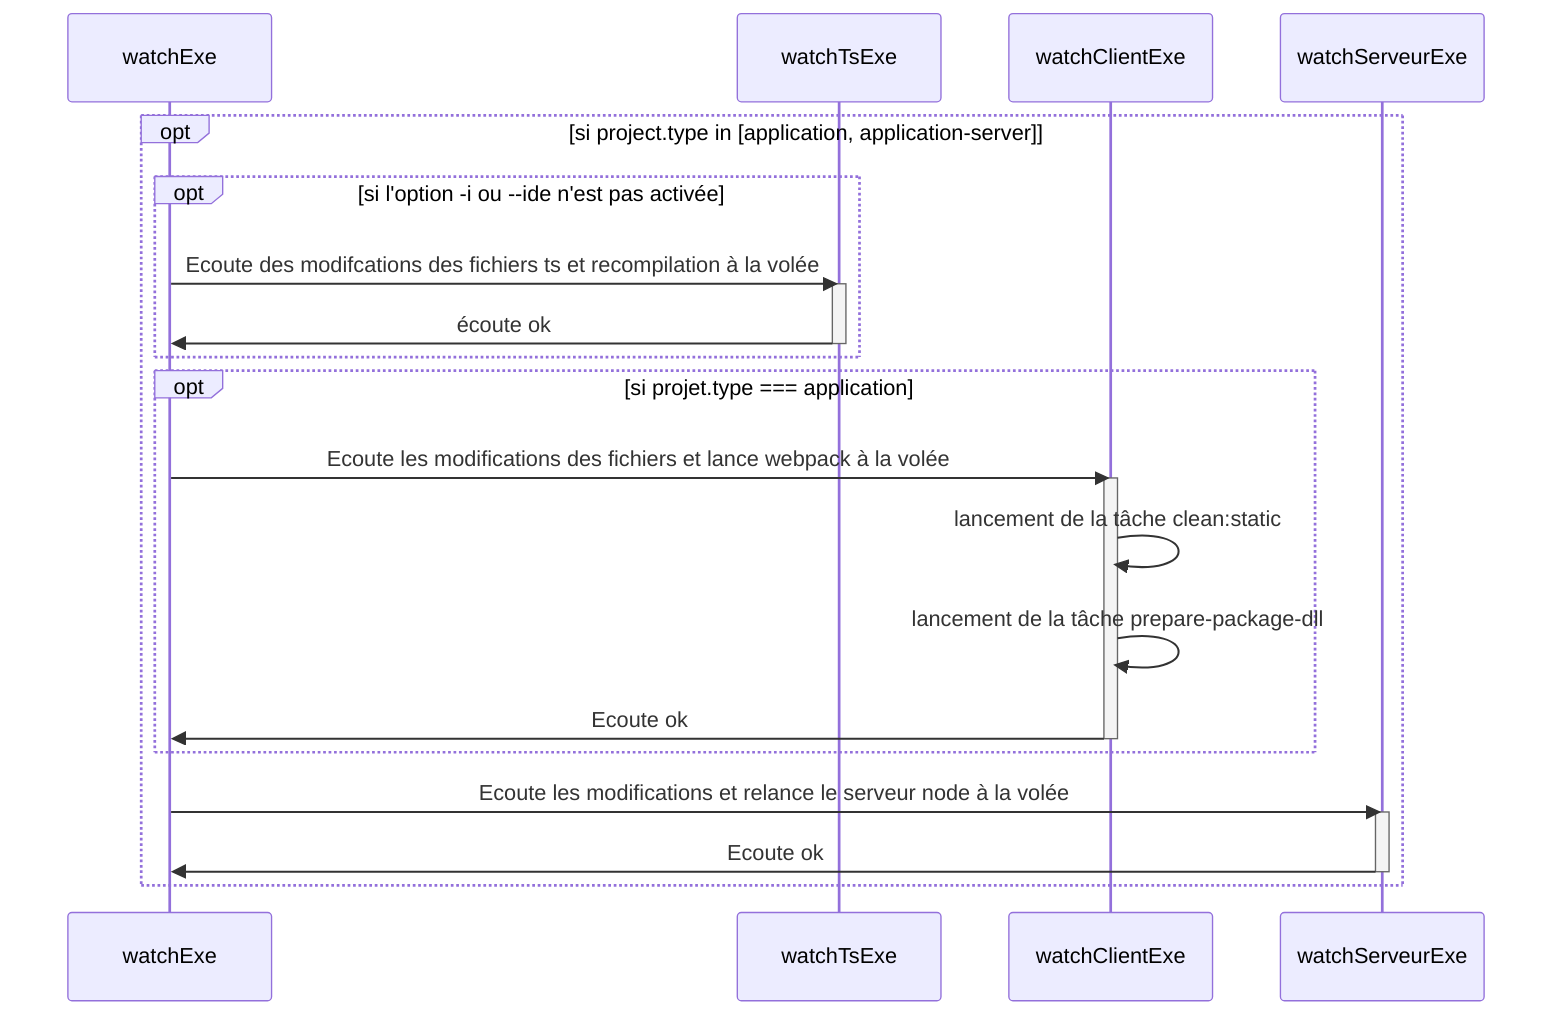 sequenceDiagram
opt si project.type in [application, application-server]
opt si l'option -i ou --ide n'est pas activée
   watchExe->>watchTsExe: Ecoute des modifcations des fichiers ts et recompilation à la volée
   activate watchTsExe
   watchTsExe->>watchExe: écoute ok
   deactivate watchTsExe
end
   opt si projet.type === application
        watchExe->>watchClientExe: Ecoute les modifications des fichiers et lance webpack à la volée
        activate watchClientExe
        watchClientExe->>watchClientExe: lancement de la tâche clean:static
        watchClientExe->>watchClientExe: lancement de la tâche prepare-package-dll
        watchClientExe->>watchExe: Ecoute ok
        deactivate watchClientExe
   end
   watchExe->>watchServeurExe: Ecoute les modifications et relance le serveur node à la volée
   activate watchServeurExe
   watchServeurExe->>watchExe : Ecoute ok
   deactivate watchServeurExe
end